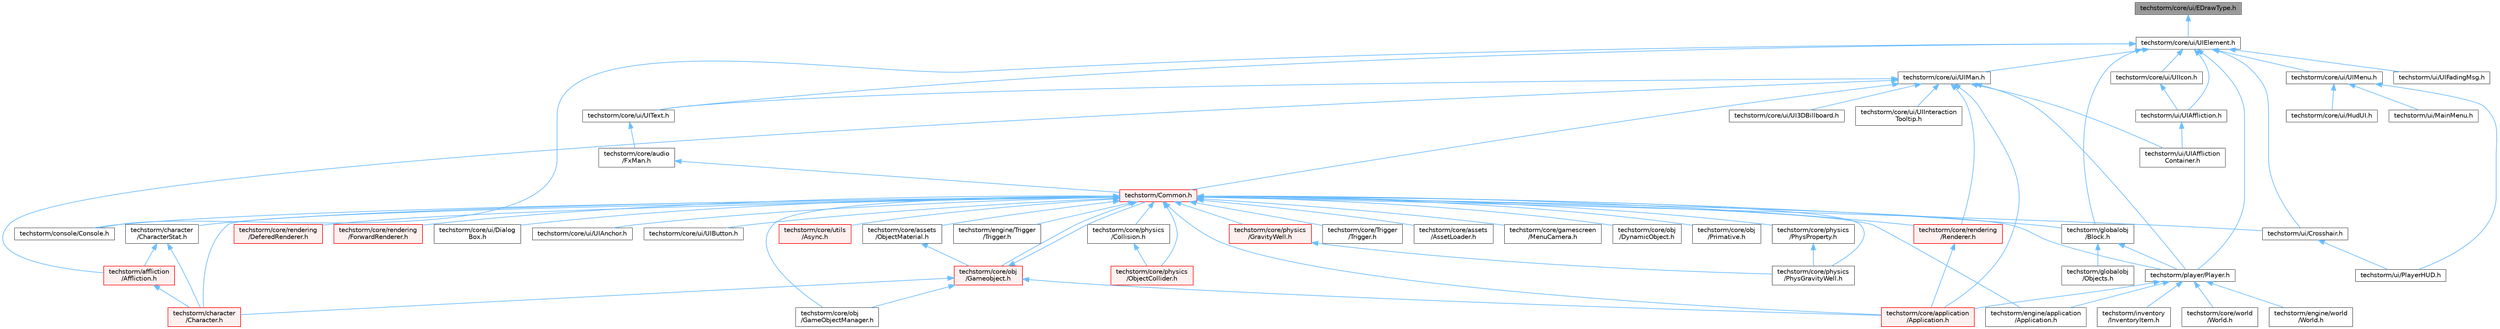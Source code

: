 digraph "techstorm/core/ui/EDrawType.h"
{
 // LATEX_PDF_SIZE
  bgcolor="transparent";
  edge [fontname=Helvetica,fontsize=10,labelfontname=Helvetica,labelfontsize=10];
  node [fontname=Helvetica,fontsize=10,shape=box,height=0.2,width=0.4];
  Node1 [id="Node000001",label="techstorm/core/ui/EDrawType.h",height=0.2,width=0.4,color="gray40", fillcolor="grey60", style="filled", fontcolor="black",tooltip=" "];
  Node1 -> Node2 [id="edge1_Node000001_Node000002",dir="back",color="steelblue1",style="solid",tooltip=" "];
  Node2 [id="Node000002",label="techstorm/core/ui/UIElement.h",height=0.2,width=0.4,color="grey40", fillcolor="white", style="filled",URL="$core_2ui_2_u_i_element_8h.html",tooltip=" "];
  Node2 -> Node3 [id="edge2_Node000002_Node000003",dir="back",color="steelblue1",style="solid",tooltip=" "];
  Node3 [id="Node000003",label="techstorm/console/Console.h",height=0.2,width=0.4,color="grey40", fillcolor="white", style="filled",URL="$_console_8h.html",tooltip=" "];
  Node2 -> Node4 [id="edge3_Node000002_Node000004",dir="back",color="steelblue1",style="solid",tooltip=" "];
  Node4 [id="Node000004",label="techstorm/core/ui/UIIcon.h",height=0.2,width=0.4,color="grey40", fillcolor="white", style="filled",URL="$core_2ui_2_u_i_icon_8h.html",tooltip=" "];
  Node4 -> Node5 [id="edge4_Node000004_Node000005",dir="back",color="steelblue1",style="solid",tooltip=" "];
  Node5 [id="Node000005",label="techstorm/ui/UIAffliction.h",height=0.2,width=0.4,color="grey40", fillcolor="white", style="filled",URL="$_u_i_affliction_8h.html",tooltip=" "];
  Node5 -> Node6 [id="edge5_Node000005_Node000006",dir="back",color="steelblue1",style="solid",tooltip=" "];
  Node6 [id="Node000006",label="techstorm/ui/UIAffliction\lContainer.h",height=0.2,width=0.4,color="grey40", fillcolor="white", style="filled",URL="$_u_i_affliction_container_8h.html",tooltip=" "];
  Node2 -> Node7 [id="edge6_Node000002_Node000007",dir="back",color="steelblue1",style="solid",tooltip=" "];
  Node7 [id="Node000007",label="techstorm/core/ui/UIMan.h",height=0.2,width=0.4,color="grey40", fillcolor="white", style="filled",URL="$core_2ui_2_u_i_man_8h.html",tooltip=" "];
  Node7 -> Node8 [id="edge7_Node000007_Node000008",dir="back",color="steelblue1",style="solid",tooltip=" "];
  Node8 [id="Node000008",label="techstorm/Common.h",height=0.2,width=0.4,color="red", fillcolor="#FFF0F0", style="filled",URL="$_common_8h.html",tooltip=" "];
  Node8 -> Node9 [id="edge8_Node000008_Node000009",dir="back",color="steelblue1",style="solid",tooltip=" "];
  Node9 [id="Node000009",label="techstorm/character\l/Character.h",height=0.2,width=0.4,color="red", fillcolor="#FFF0F0", style="filled",URL="$_character_8h.html",tooltip=" "];
  Node8 -> Node28 [id="edge9_Node000008_Node000028",dir="back",color="steelblue1",style="solid",tooltip=" "];
  Node28 [id="Node000028",label="techstorm/character\l/CharacterStat.h",height=0.2,width=0.4,color="grey40", fillcolor="white", style="filled",URL="$_character_stat_8h.html",tooltip=" "];
  Node28 -> Node29 [id="edge10_Node000028_Node000029",dir="back",color="steelblue1",style="solid",tooltip=" "];
  Node29 [id="Node000029",label="techstorm/affliction\l/Affliction.h",height=0.2,width=0.4,color="red", fillcolor="#FFF0F0", style="filled",URL="$_affliction_8h.html",tooltip=" "];
  Node29 -> Node9 [id="edge11_Node000029_Node000009",dir="back",color="steelblue1",style="solid",tooltip=" "];
  Node28 -> Node9 [id="edge12_Node000028_Node000009",dir="back",color="steelblue1",style="solid",tooltip=" "];
  Node8 -> Node3 [id="edge13_Node000008_Node000003",dir="back",color="steelblue1",style="solid",tooltip=" "];
  Node8 -> Node31 [id="edge14_Node000008_Node000031",dir="back",color="steelblue1",style="solid",tooltip=" "];
  Node31 [id="Node000031",label="techstorm/core/Trigger\l/Trigger.h",height=0.2,width=0.4,color="grey40", fillcolor="white", style="filled",URL="$core_2_trigger_2_trigger_8h.html",tooltip=" "];
  Node8 -> Node12 [id="edge15_Node000008_Node000012",dir="back",color="steelblue1",style="solid",tooltip=" "];
  Node12 [id="Node000012",label="techstorm/core/application\l/Application.h",height=0.2,width=0.4,color="red", fillcolor="#FFF0F0", style="filled",URL="$core_2application_2_application_8h.html",tooltip=" "];
  Node8 -> Node32 [id="edge16_Node000008_Node000032",dir="back",color="steelblue1",style="solid",tooltip=" "];
  Node32 [id="Node000032",label="techstorm/core/assets\l/AssetLoader.h",height=0.2,width=0.4,color="grey40", fillcolor="white", style="filled",URL="$core_2assets_2_asset_loader_8h.html",tooltip=" "];
  Node8 -> Node33 [id="edge17_Node000008_Node000033",dir="back",color="steelblue1",style="solid",tooltip=" "];
  Node33 [id="Node000033",label="techstorm/core/assets\l/ObjectMaterial.h",height=0.2,width=0.4,color="grey40", fillcolor="white", style="filled",URL="$core_2assets_2_object_material_8h.html",tooltip=" "];
  Node33 -> Node34 [id="edge18_Node000033_Node000034",dir="back",color="steelblue1",style="solid",tooltip=" "];
  Node34 [id="Node000034",label="techstorm/core/obj\l/Gameobject.h",height=0.2,width=0.4,color="red", fillcolor="#FFF0F0", style="filled",URL="$core_2obj_2_gameobject_8h.html",tooltip=" "];
  Node34 -> Node8 [id="edge19_Node000034_Node000008",dir="back",color="steelblue1",style="solid",tooltip=" "];
  Node34 -> Node9 [id="edge20_Node000034_Node000009",dir="back",color="steelblue1",style="solid",tooltip=" "];
  Node34 -> Node12 [id="edge21_Node000034_Node000012",dir="back",color="steelblue1",style="solid",tooltip=" "];
  Node34 -> Node41 [id="edge22_Node000034_Node000041",dir="back",color="steelblue1",style="solid",tooltip=" "];
  Node41 [id="Node000041",label="techstorm/core/obj\l/GameObjectManager.h",height=0.2,width=0.4,color="grey40", fillcolor="white", style="filled",URL="$core_2obj_2_game_object_manager_8h.html",tooltip=" "];
  Node8 -> Node52 [id="edge23_Node000008_Node000052",dir="back",color="steelblue1",style="solid",tooltip=" "];
  Node52 [id="Node000052",label="techstorm/core/gamescreen\l/MenuCamera.h",height=0.2,width=0.4,color="grey40", fillcolor="white", style="filled",URL="$core_2gamescreen_2_menu_camera_8h.html",tooltip=" "];
  Node8 -> Node53 [id="edge24_Node000008_Node000053",dir="back",color="steelblue1",style="solid",tooltip=" "];
  Node53 [id="Node000053",label="techstorm/core/obj\l/DynamicObject.h",height=0.2,width=0.4,color="grey40", fillcolor="white", style="filled",URL="$core_2obj_2_dynamic_object_8h.html",tooltip=" "];
  Node8 -> Node41 [id="edge25_Node000008_Node000041",dir="back",color="steelblue1",style="solid",tooltip=" "];
  Node8 -> Node34 [id="edge26_Node000008_Node000034",dir="back",color="steelblue1",style="solid",tooltip=" "];
  Node8 -> Node54 [id="edge27_Node000008_Node000054",dir="back",color="steelblue1",style="solid",tooltip=" "];
  Node54 [id="Node000054",label="techstorm/core/obj\l/Primative.h",height=0.2,width=0.4,color="grey40", fillcolor="white", style="filled",URL="$core_2obj_2_primative_8h.html",tooltip=" "];
  Node8 -> Node55 [id="edge28_Node000008_Node000055",dir="back",color="steelblue1",style="solid",tooltip=" "];
  Node55 [id="Node000055",label="techstorm/core/physics\l/Collision.h",height=0.2,width=0.4,color="grey40", fillcolor="white", style="filled",URL="$core_2physics_2_collision_8h.html",tooltip=" "];
  Node55 -> Node56 [id="edge29_Node000055_Node000056",dir="back",color="steelblue1",style="solid",tooltip=" "];
  Node56 [id="Node000056",label="techstorm/core/physics\l/ObjectCollider.h",height=0.2,width=0.4,color="red", fillcolor="#FFF0F0", style="filled",URL="$core_2physics_2_object_collider_8h.html",tooltip=" "];
  Node8 -> Node58 [id="edge30_Node000008_Node000058",dir="back",color="steelblue1",style="solid",tooltip=" "];
  Node58 [id="Node000058",label="techstorm/core/physics\l/GravityWell.h",height=0.2,width=0.4,color="red", fillcolor="#FFF0F0", style="filled",URL="$core_2physics_2_gravity_well_8h.html",tooltip=" "];
  Node58 -> Node60 [id="edge31_Node000058_Node000060",dir="back",color="steelblue1",style="solid",tooltip=" "];
  Node60 [id="Node000060",label="techstorm/core/physics\l/PhysGravityWell.h",height=0.2,width=0.4,color="grey40", fillcolor="white", style="filled",URL="$core_2physics_2_phys_gravity_well_8h.html",tooltip=" "];
  Node8 -> Node56 [id="edge32_Node000008_Node000056",dir="back",color="steelblue1",style="solid",tooltip=" "];
  Node8 -> Node60 [id="edge33_Node000008_Node000060",dir="back",color="steelblue1",style="solid",tooltip=" "];
  Node8 -> Node61 [id="edge34_Node000008_Node000061",dir="back",color="steelblue1",style="solid",tooltip=" "];
  Node61 [id="Node000061",label="techstorm/core/physics\l/PhysProperty.h",height=0.2,width=0.4,color="grey40", fillcolor="white", style="filled",URL="$core_2physics_2_phys_property_8h.html",tooltip=" "];
  Node61 -> Node60 [id="edge35_Node000061_Node000060",dir="back",color="steelblue1",style="solid",tooltip=" "];
  Node8 -> Node62 [id="edge36_Node000008_Node000062",dir="back",color="steelblue1",style="solid",tooltip=" "];
  Node62 [id="Node000062",label="techstorm/core/rendering\l/DeferedRenderer.h",height=0.2,width=0.4,color="red", fillcolor="#FFF0F0", style="filled",URL="$core_2rendering_2_defered_renderer_8h.html",tooltip=" "];
  Node8 -> Node64 [id="edge37_Node000008_Node000064",dir="back",color="steelblue1",style="solid",tooltip=" "];
  Node64 [id="Node000064",label="techstorm/core/rendering\l/ForwardRenderer.h",height=0.2,width=0.4,color="red", fillcolor="#FFF0F0", style="filled",URL="$core_2rendering_2_forward_renderer_8h.html",tooltip=" "];
  Node8 -> Node65 [id="edge38_Node000008_Node000065",dir="back",color="steelblue1",style="solid",tooltip=" "];
  Node65 [id="Node000065",label="techstorm/core/rendering\l/Renderer.h",height=0.2,width=0.4,color="red", fillcolor="#FFF0F0", style="filled",URL="$core_2rendering_2_renderer_8h.html",tooltip=" "];
  Node65 -> Node12 [id="edge39_Node000065_Node000012",dir="back",color="steelblue1",style="solid",tooltip=" "];
  Node8 -> Node66 [id="edge40_Node000008_Node000066",dir="back",color="steelblue1",style="solid",tooltip=" "];
  Node66 [id="Node000066",label="techstorm/core/ui/Dialog\lBox.h",height=0.2,width=0.4,color="grey40", fillcolor="white", style="filled",URL="$core_2ui_2_dialog_box_8h.html",tooltip=" "];
  Node8 -> Node67 [id="edge41_Node000008_Node000067",dir="back",color="steelblue1",style="solid",tooltip=" "];
  Node67 [id="Node000067",label="techstorm/core/ui/UIAnchor.h",height=0.2,width=0.4,color="grey40", fillcolor="white", style="filled",URL="$core_2ui_2_u_i_anchor_8h.html",tooltip=" "];
  Node8 -> Node68 [id="edge42_Node000008_Node000068",dir="back",color="steelblue1",style="solid",tooltip=" "];
  Node68 [id="Node000068",label="techstorm/core/ui/UIButton.h",height=0.2,width=0.4,color="grey40", fillcolor="white", style="filled",URL="$core_2ui_2_u_i_button_8h.html",tooltip=" "];
  Node8 -> Node69 [id="edge43_Node000008_Node000069",dir="back",color="steelblue1",style="solid",tooltip=" "];
  Node69 [id="Node000069",label="techstorm/core/utils\l/Async.h",height=0.2,width=0.4,color="red", fillcolor="#FFF0F0", style="filled",URL="$core_2utils_2_async_8h.html",tooltip=" "];
  Node8 -> Node71 [id="edge44_Node000008_Node000071",dir="back",color="steelblue1",style="solid",tooltip=" "];
  Node71 [id="Node000071",label="techstorm/engine/Trigger\l/Trigger.h",height=0.2,width=0.4,color="grey40", fillcolor="white", style="filled",URL="$engine_2_trigger_2_trigger_8h.html",tooltip=" "];
  Node8 -> Node25 [id="edge45_Node000008_Node000025",dir="back",color="steelblue1",style="solid",tooltip=" "];
  Node25 [id="Node000025",label="techstorm/engine/application\l/Application.h",height=0.2,width=0.4,color="grey40", fillcolor="white", style="filled",URL="$engine_2application_2_application_8h.html",tooltip=" "];
  Node8 -> Node21 [id="edge46_Node000008_Node000021",dir="back",color="steelblue1",style="solid",tooltip=" "];
  Node21 [id="Node000021",label="techstorm/globalobj\l/Block.h",height=0.2,width=0.4,color="grey40", fillcolor="white", style="filled",URL="$_block_8h.html",tooltip=" "];
  Node21 -> Node22 [id="edge47_Node000021_Node000022",dir="back",color="steelblue1",style="solid",tooltip=" "];
  Node22 [id="Node000022",label="techstorm/globalobj\l/Objects.h",height=0.2,width=0.4,color="grey40", fillcolor="white", style="filled",URL="$_objects_8h.html",tooltip=" "];
  Node21 -> Node11 [id="edge48_Node000021_Node000011",dir="back",color="steelblue1",style="solid",tooltip=" "];
  Node11 [id="Node000011",label="techstorm/player/Player.h",height=0.2,width=0.4,color="grey40", fillcolor="white", style="filled",URL="$_player_8h.html",tooltip=" "];
  Node11 -> Node12 [id="edge49_Node000011_Node000012",dir="back",color="steelblue1",style="solid",tooltip=" "];
  Node11 -> Node24 [id="edge50_Node000011_Node000024",dir="back",color="steelblue1",style="solid",tooltip=" "];
  Node24 [id="Node000024",label="techstorm/core/world\l/World.h",height=0.2,width=0.4,color="grey40", fillcolor="white", style="filled",URL="$core_2world_2_world_8h.html",tooltip=" "];
  Node11 -> Node25 [id="edge51_Node000011_Node000025",dir="back",color="steelblue1",style="solid",tooltip=" "];
  Node11 -> Node26 [id="edge52_Node000011_Node000026",dir="back",color="steelblue1",style="solid",tooltip=" "];
  Node26 [id="Node000026",label="techstorm/engine/world\l/World.h",height=0.2,width=0.4,color="grey40", fillcolor="white", style="filled",URL="$engine_2world_2_world_8h.html",tooltip=" "];
  Node11 -> Node27 [id="edge53_Node000011_Node000027",dir="back",color="steelblue1",style="solid",tooltip=" "];
  Node27 [id="Node000027",label="techstorm/inventory\l/InventoryItem.h",height=0.2,width=0.4,color="grey40", fillcolor="white", style="filled",URL="$_inventory_item_8h.html",tooltip=" "];
  Node8 -> Node11 [id="edge54_Node000008_Node000011",dir="back",color="steelblue1",style="solid",tooltip=" "];
  Node8 -> Node23 [id="edge55_Node000008_Node000023",dir="back",color="steelblue1",style="solid",tooltip=" "];
  Node23 [id="Node000023",label="techstorm/ui/Crosshair.h",height=0.2,width=0.4,color="grey40", fillcolor="white", style="filled",URL="$_crosshair_8h.html",tooltip=" "];
  Node23 -> Node18 [id="edge56_Node000023_Node000018",dir="back",color="steelblue1",style="solid",tooltip=" "];
  Node18 [id="Node000018",label="techstorm/ui/PlayerHUD.h",height=0.2,width=0.4,color="grey40", fillcolor="white", style="filled",URL="$ui_2_player_h_u_d_8h.html",tooltip=" "];
  Node7 -> Node29 [id="edge57_Node000007_Node000029",dir="back",color="steelblue1",style="solid",tooltip=" "];
  Node7 -> Node12 [id="edge58_Node000007_Node000012",dir="back",color="steelblue1",style="solid",tooltip=" "];
  Node7 -> Node65 [id="edge59_Node000007_Node000065",dir="back",color="steelblue1",style="solid",tooltip=" "];
  Node7 -> Node129 [id="edge60_Node000007_Node000129",dir="back",color="steelblue1",style="solid",tooltip=" "];
  Node129 [id="Node000129",label="techstorm/core/ui/UI3DBillboard.h",height=0.2,width=0.4,color="grey40", fillcolor="white", style="filled",URL="$core_2ui_2_u_i3_d_billboard_8h.html",tooltip=" "];
  Node7 -> Node130 [id="edge61_Node000007_Node000130",dir="back",color="steelblue1",style="solid",tooltip=" "];
  Node130 [id="Node000130",label="techstorm/core/ui/UIInteraction\lTooltip.h",height=0.2,width=0.4,color="grey40", fillcolor="white", style="filled",URL="$core_2ui_2_u_i_interaction_tooltip_8h.html",tooltip=" "];
  Node7 -> Node131 [id="edge62_Node000007_Node000131",dir="back",color="steelblue1",style="solid",tooltip=" "];
  Node131 [id="Node000131",label="techstorm/core/ui/UIText.h",height=0.2,width=0.4,color="grey40", fillcolor="white", style="filled",URL="$core_2ui_2_u_i_text_8h.html",tooltip=" "];
  Node131 -> Node132 [id="edge63_Node000131_Node000132",dir="back",color="steelblue1",style="solid",tooltip=" "];
  Node132 [id="Node000132",label="techstorm/core/audio\l/FxMan.h",height=0.2,width=0.4,color="grey40", fillcolor="white", style="filled",URL="$core_2audio_2_fx_man_8h.html",tooltip=" "];
  Node132 -> Node8 [id="edge64_Node000132_Node000008",dir="back",color="steelblue1",style="solid",tooltip=" "];
  Node7 -> Node11 [id="edge65_Node000007_Node000011",dir="back",color="steelblue1",style="solid",tooltip=" "];
  Node7 -> Node6 [id="edge66_Node000007_Node000006",dir="back",color="steelblue1",style="solid",tooltip=" "];
  Node2 -> Node15 [id="edge67_Node000002_Node000015",dir="back",color="steelblue1",style="solid",tooltip=" "];
  Node15 [id="Node000015",label="techstorm/core/ui/UIMenu.h",height=0.2,width=0.4,color="grey40", fillcolor="white", style="filled",URL="$_u_i_menu_8h.html",tooltip=" "];
  Node15 -> Node16 [id="edge68_Node000015_Node000016",dir="back",color="steelblue1",style="solid",tooltip=" "];
  Node16 [id="Node000016",label="techstorm/core/ui/HudUI.h",height=0.2,width=0.4,color="grey40", fillcolor="white", style="filled",URL="$_hud_u_i_8h.html",tooltip=" "];
  Node15 -> Node17 [id="edge69_Node000015_Node000017",dir="back",color="steelblue1",style="solid",tooltip=" "];
  Node17 [id="Node000017",label="techstorm/ui/MainMenu.h",height=0.2,width=0.4,color="grey40", fillcolor="white", style="filled",URL="$_main_menu_8h.html",tooltip=" "];
  Node15 -> Node18 [id="edge70_Node000015_Node000018",dir="back",color="steelblue1",style="solid",tooltip=" "];
  Node2 -> Node131 [id="edge71_Node000002_Node000131",dir="back",color="steelblue1",style="solid",tooltip=" "];
  Node2 -> Node21 [id="edge72_Node000002_Node000021",dir="back",color="steelblue1",style="solid",tooltip=" "];
  Node2 -> Node11 [id="edge73_Node000002_Node000011",dir="back",color="steelblue1",style="solid",tooltip=" "];
  Node2 -> Node23 [id="edge74_Node000002_Node000023",dir="back",color="steelblue1",style="solid",tooltip=" "];
  Node2 -> Node5 [id="edge75_Node000002_Node000005",dir="back",color="steelblue1",style="solid",tooltip=" "];
  Node2 -> Node133 [id="edge76_Node000002_Node000133",dir="back",color="steelblue1",style="solid",tooltip=" "];
  Node133 [id="Node000133",label="techstorm/ui/UIFadingMsg.h",height=0.2,width=0.4,color="grey40", fillcolor="white", style="filled",URL="$_u_i_fading_msg_8h.html",tooltip=" "];
}
